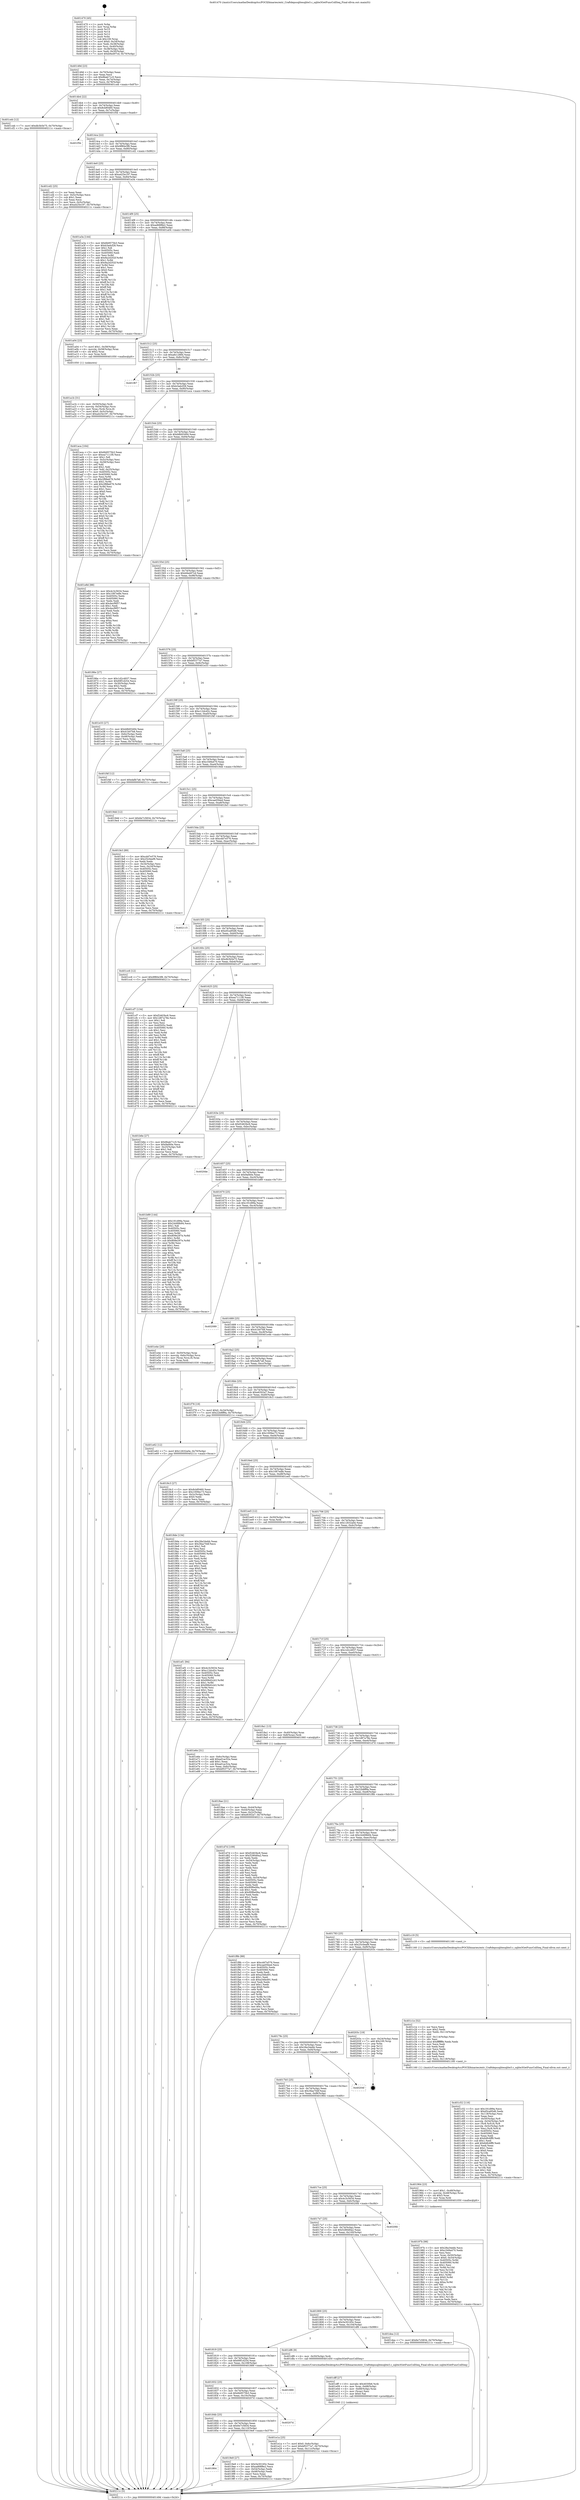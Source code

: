 digraph "0x401470" {
  label = "0x401470 (/mnt/c/Users/mathe/Desktop/tcc/POCII/binaries/extr_Craftdepssqlitesqlite3.c_sqlite3GetFuncCollSeq_Final-ollvm.out::main(0))"
  labelloc = "t"
  node[shape=record]

  Entry [label="",width=0.3,height=0.3,shape=circle,fillcolor=black,style=filled]
  "0x40149d" [label="{
     0x40149d [23]\l
     | [instrs]\l
     &nbsp;&nbsp;0x40149d \<+3\>: mov -0x70(%rbp),%eax\l
     &nbsp;&nbsp;0x4014a0 \<+2\>: mov %eax,%ecx\l
     &nbsp;&nbsp;0x4014a2 \<+6\>: sub $0x8bab71c5,%ecx\l
     &nbsp;&nbsp;0x4014a8 \<+3\>: mov %eax,-0x74(%rbp)\l
     &nbsp;&nbsp;0x4014ab \<+3\>: mov %ecx,-0x78(%rbp)\l
     &nbsp;&nbsp;0x4014ae \<+6\>: je 0000000000401ceb \<main+0x87b\>\l
  }"]
  "0x401ceb" [label="{
     0x401ceb [12]\l
     | [instrs]\l
     &nbsp;&nbsp;0x401ceb \<+7\>: movl $0xdb3b5e75,-0x70(%rbp)\l
     &nbsp;&nbsp;0x401cf2 \<+5\>: jmp 000000000040211c \<main+0xcac\>\l
  }"]
  "0x4014b4" [label="{
     0x4014b4 [22]\l
     | [instrs]\l
     &nbsp;&nbsp;0x4014b4 \<+5\>: jmp 00000000004014b9 \<main+0x49\>\l
     &nbsp;&nbsp;0x4014b9 \<+3\>: mov -0x74(%rbp),%eax\l
     &nbsp;&nbsp;0x4014bc \<+5\>: sub $0x8cbf0460,%eax\l
     &nbsp;&nbsp;0x4014c1 \<+3\>: mov %eax,-0x7c(%rbp)\l
     &nbsp;&nbsp;0x4014c4 \<+6\>: je 0000000000401f5b \<main+0xaeb\>\l
  }"]
  Exit [label="",width=0.3,height=0.3,shape=circle,fillcolor=black,style=filled,peripheries=2]
  "0x401f5b" [label="{
     0x401f5b\l
  }", style=dashed]
  "0x4014ca" [label="{
     0x4014ca [22]\l
     | [instrs]\l
     &nbsp;&nbsp;0x4014ca \<+5\>: jmp 00000000004014cf \<main+0x5f\>\l
     &nbsp;&nbsp;0x4014cf \<+3\>: mov -0x74(%rbp),%eax\l
     &nbsp;&nbsp;0x4014d2 \<+5\>: sub $0x9f80e3f8,%eax\l
     &nbsp;&nbsp;0x4014d7 \<+3\>: mov %eax,-0x80(%rbp)\l
     &nbsp;&nbsp;0x4014da \<+6\>: je 0000000000401cd2 \<main+0x862\>\l
  }"]
  "0x401ef1" [label="{
     0x401ef1 [94]\l
     | [instrs]\l
     &nbsp;&nbsp;0x401ef1 \<+5\>: mov $0x4c3c5634,%ecx\l
     &nbsp;&nbsp;0x401ef6 \<+5\>: mov $0xc12dcd2c,%edx\l
     &nbsp;&nbsp;0x401efb \<+7\>: mov 0x40505c,%esi\l
     &nbsp;&nbsp;0x401f02 \<+8\>: mov 0x405060,%r8d\l
     &nbsp;&nbsp;0x401f0a \<+3\>: mov %esi,%r9d\l
     &nbsp;&nbsp;0x401f0d \<+7\>: add $0x996d2cb3,%r9d\l
     &nbsp;&nbsp;0x401f14 \<+4\>: sub $0x1,%r9d\l
     &nbsp;&nbsp;0x401f18 \<+7\>: sub $0x996d2cb3,%r9d\l
     &nbsp;&nbsp;0x401f1f \<+4\>: imul %r9d,%esi\l
     &nbsp;&nbsp;0x401f23 \<+3\>: and $0x1,%esi\l
     &nbsp;&nbsp;0x401f26 \<+3\>: cmp $0x0,%esi\l
     &nbsp;&nbsp;0x401f29 \<+4\>: sete %r10b\l
     &nbsp;&nbsp;0x401f2d \<+4\>: cmp $0xa,%r8d\l
     &nbsp;&nbsp;0x401f31 \<+4\>: setl %r11b\l
     &nbsp;&nbsp;0x401f35 \<+3\>: mov %r10b,%bl\l
     &nbsp;&nbsp;0x401f38 \<+3\>: and %r11b,%bl\l
     &nbsp;&nbsp;0x401f3b \<+3\>: xor %r11b,%r10b\l
     &nbsp;&nbsp;0x401f3e \<+3\>: or %r10b,%bl\l
     &nbsp;&nbsp;0x401f41 \<+3\>: test $0x1,%bl\l
     &nbsp;&nbsp;0x401f44 \<+3\>: cmovne %edx,%ecx\l
     &nbsp;&nbsp;0x401f47 \<+3\>: mov %ecx,-0x70(%rbp)\l
     &nbsp;&nbsp;0x401f4a \<+5\>: jmp 000000000040211c \<main+0xcac\>\l
  }"]
  "0x401cd2" [label="{
     0x401cd2 [25]\l
     | [instrs]\l
     &nbsp;&nbsp;0x401cd2 \<+2\>: xor %eax,%eax\l
     &nbsp;&nbsp;0x401cd4 \<+3\>: mov -0x5c(%rbp),%ecx\l
     &nbsp;&nbsp;0x401cd7 \<+3\>: sub $0x1,%eax\l
     &nbsp;&nbsp;0x401cda \<+2\>: sub %eax,%ecx\l
     &nbsp;&nbsp;0x401cdc \<+3\>: mov %ecx,-0x5c(%rbp)\l
     &nbsp;&nbsp;0x401cdf \<+7\>: movl $0xa425e197,-0x70(%rbp)\l
     &nbsp;&nbsp;0x401ce6 \<+5\>: jmp 000000000040211c \<main+0xcac\>\l
  }"]
  "0x4014e0" [label="{
     0x4014e0 [25]\l
     | [instrs]\l
     &nbsp;&nbsp;0x4014e0 \<+5\>: jmp 00000000004014e5 \<main+0x75\>\l
     &nbsp;&nbsp;0x4014e5 \<+3\>: mov -0x74(%rbp),%eax\l
     &nbsp;&nbsp;0x4014e8 \<+5\>: sub $0xa425e197,%eax\l
     &nbsp;&nbsp;0x4014ed \<+6\>: mov %eax,-0x84(%rbp)\l
     &nbsp;&nbsp;0x4014f3 \<+6\>: je 0000000000401a3a \<main+0x5ca\>\l
  }"]
  "0x401e62" [label="{
     0x401e62 [12]\l
     | [instrs]\l
     &nbsp;&nbsp;0x401e62 \<+7\>: movl $0x12632a0e,-0x70(%rbp)\l
     &nbsp;&nbsp;0x401e69 \<+5\>: jmp 000000000040211c \<main+0xcac\>\l
  }"]
  "0x401a3a" [label="{
     0x401a3a [144]\l
     | [instrs]\l
     &nbsp;&nbsp;0x401a3a \<+5\>: mov $0x6b9575b3,%eax\l
     &nbsp;&nbsp;0x401a3f \<+5\>: mov $0xb3adcf28,%ecx\l
     &nbsp;&nbsp;0x401a44 \<+2\>: mov $0x1,%dl\l
     &nbsp;&nbsp;0x401a46 \<+7\>: mov 0x40505c,%esi\l
     &nbsp;&nbsp;0x401a4d \<+7\>: mov 0x405060,%edi\l
     &nbsp;&nbsp;0x401a54 \<+3\>: mov %esi,%r8d\l
     &nbsp;&nbsp;0x401a57 \<+7\>: add $0x9a2d202f,%r8d\l
     &nbsp;&nbsp;0x401a5e \<+4\>: sub $0x1,%r8d\l
     &nbsp;&nbsp;0x401a62 \<+7\>: sub $0x9a2d202f,%r8d\l
     &nbsp;&nbsp;0x401a69 \<+4\>: imul %r8d,%esi\l
     &nbsp;&nbsp;0x401a6d \<+3\>: and $0x1,%esi\l
     &nbsp;&nbsp;0x401a70 \<+3\>: cmp $0x0,%esi\l
     &nbsp;&nbsp;0x401a73 \<+4\>: sete %r9b\l
     &nbsp;&nbsp;0x401a77 \<+3\>: cmp $0xa,%edi\l
     &nbsp;&nbsp;0x401a7a \<+4\>: setl %r10b\l
     &nbsp;&nbsp;0x401a7e \<+3\>: mov %r9b,%r11b\l
     &nbsp;&nbsp;0x401a81 \<+4\>: xor $0xff,%r11b\l
     &nbsp;&nbsp;0x401a85 \<+3\>: mov %r10b,%bl\l
     &nbsp;&nbsp;0x401a88 \<+3\>: xor $0xff,%bl\l
     &nbsp;&nbsp;0x401a8b \<+3\>: xor $0x1,%dl\l
     &nbsp;&nbsp;0x401a8e \<+3\>: mov %r11b,%r14b\l
     &nbsp;&nbsp;0x401a91 \<+4\>: and $0xff,%r14b\l
     &nbsp;&nbsp;0x401a95 \<+3\>: and %dl,%r9b\l
     &nbsp;&nbsp;0x401a98 \<+3\>: mov %bl,%r15b\l
     &nbsp;&nbsp;0x401a9b \<+4\>: and $0xff,%r15b\l
     &nbsp;&nbsp;0x401a9f \<+3\>: and %dl,%r10b\l
     &nbsp;&nbsp;0x401aa2 \<+3\>: or %r9b,%r14b\l
     &nbsp;&nbsp;0x401aa5 \<+3\>: or %r10b,%r15b\l
     &nbsp;&nbsp;0x401aa8 \<+3\>: xor %r15b,%r14b\l
     &nbsp;&nbsp;0x401aab \<+3\>: or %bl,%r11b\l
     &nbsp;&nbsp;0x401aae \<+4\>: xor $0xff,%r11b\l
     &nbsp;&nbsp;0x401ab2 \<+3\>: or $0x1,%dl\l
     &nbsp;&nbsp;0x401ab5 \<+3\>: and %dl,%r11b\l
     &nbsp;&nbsp;0x401ab8 \<+3\>: or %r11b,%r14b\l
     &nbsp;&nbsp;0x401abb \<+4\>: test $0x1,%r14b\l
     &nbsp;&nbsp;0x401abf \<+3\>: cmovne %ecx,%eax\l
     &nbsp;&nbsp;0x401ac2 \<+3\>: mov %eax,-0x70(%rbp)\l
     &nbsp;&nbsp;0x401ac5 \<+5\>: jmp 000000000040211c \<main+0xcac\>\l
  }"]
  "0x4014f9" [label="{
     0x4014f9 [25]\l
     | [instrs]\l
     &nbsp;&nbsp;0x4014f9 \<+5\>: jmp 00000000004014fe \<main+0x8e\>\l
     &nbsp;&nbsp;0x4014fe \<+3\>: mov -0x74(%rbp),%eax\l
     &nbsp;&nbsp;0x401501 \<+5\>: sub $0xad68f8e2,%eax\l
     &nbsp;&nbsp;0x401506 \<+6\>: mov %eax,-0x88(%rbp)\l
     &nbsp;&nbsp;0x40150c \<+6\>: je 0000000000401a04 \<main+0x594\>\l
  }"]
  "0x401e1a" [label="{
     0x401e1a [25]\l
     | [instrs]\l
     &nbsp;&nbsp;0x401e1a \<+7\>: movl $0x0,-0x6c(%rbp)\l
     &nbsp;&nbsp;0x401e21 \<+7\>: movl $0xbf5377a7,-0x70(%rbp)\l
     &nbsp;&nbsp;0x401e28 \<+6\>: mov %eax,-0x11c(%rbp)\l
     &nbsp;&nbsp;0x401e2e \<+5\>: jmp 000000000040211c \<main+0xcac\>\l
  }"]
  "0x401a04" [label="{
     0x401a04 [23]\l
     | [instrs]\l
     &nbsp;&nbsp;0x401a04 \<+7\>: movl $0x1,-0x58(%rbp)\l
     &nbsp;&nbsp;0x401a0b \<+4\>: movslq -0x58(%rbp),%rax\l
     &nbsp;&nbsp;0x401a0f \<+4\>: shl $0x2,%rax\l
     &nbsp;&nbsp;0x401a13 \<+3\>: mov %rax,%rdi\l
     &nbsp;&nbsp;0x401a16 \<+5\>: call 0000000000401050 \<malloc@plt\>\l
     | [calls]\l
     &nbsp;&nbsp;0x401050 \{1\} (unknown)\l
  }"]
  "0x401512" [label="{
     0x401512 [25]\l
     | [instrs]\l
     &nbsp;&nbsp;0x401512 \<+5\>: jmp 0000000000401517 \<main+0xa7\>\l
     &nbsp;&nbsp;0x401517 \<+3\>: mov -0x74(%rbp),%eax\l
     &nbsp;&nbsp;0x40151a \<+5\>: sub $0xafe12884,%eax\l
     &nbsp;&nbsp;0x40151f \<+6\>: mov %eax,-0x8c(%rbp)\l
     &nbsp;&nbsp;0x401525 \<+6\>: je 0000000000401f67 \<main+0xaf7\>\l
  }"]
  "0x401dff" [label="{
     0x401dff [27]\l
     | [instrs]\l
     &nbsp;&nbsp;0x401dff \<+10\>: movabs $0x4030b6,%rdi\l
     &nbsp;&nbsp;0x401e09 \<+4\>: mov %rax,-0x68(%rbp)\l
     &nbsp;&nbsp;0x401e0d \<+4\>: mov -0x68(%rbp),%rax\l
     &nbsp;&nbsp;0x401e11 \<+2\>: mov (%rax),%esi\l
     &nbsp;&nbsp;0x401e13 \<+2\>: mov $0x0,%al\l
     &nbsp;&nbsp;0x401e15 \<+5\>: call 0000000000401040 \<printf@plt\>\l
     | [calls]\l
     &nbsp;&nbsp;0x401040 \{1\} (unknown)\l
  }"]
  "0x401f67" [label="{
     0x401f67\l
  }", style=dashed]
  "0x40152b" [label="{
     0x40152b [25]\l
     | [instrs]\l
     &nbsp;&nbsp;0x40152b \<+5\>: jmp 0000000000401530 \<main+0xc0\>\l
     &nbsp;&nbsp;0x401530 \<+3\>: mov -0x74(%rbp),%eax\l
     &nbsp;&nbsp;0x401533 \<+5\>: sub $0xb3adcf28,%eax\l
     &nbsp;&nbsp;0x401538 \<+6\>: mov %eax,-0x90(%rbp)\l
     &nbsp;&nbsp;0x40153e \<+6\>: je 0000000000401aca \<main+0x65a\>\l
  }"]
  "0x401c52" [label="{
     0x401c52 [116]\l
     | [instrs]\l
     &nbsp;&nbsp;0x401c52 \<+5\>: mov $0x191d99a,%ecx\l
     &nbsp;&nbsp;0x401c57 \<+5\>: mov $0xd5ca95d6,%edx\l
     &nbsp;&nbsp;0x401c5c \<+6\>: mov -0x118(%rbp),%esi\l
     &nbsp;&nbsp;0x401c62 \<+3\>: imul %eax,%esi\l
     &nbsp;&nbsp;0x401c65 \<+4\>: mov -0x50(%rbp),%r8\l
     &nbsp;&nbsp;0x401c69 \<+4\>: movslq -0x54(%rbp),%r9\l
     &nbsp;&nbsp;0x401c6d \<+4\>: mov (%r8,%r9,8),%r8\l
     &nbsp;&nbsp;0x401c71 \<+4\>: movslq -0x5c(%rbp),%r9\l
     &nbsp;&nbsp;0x401c75 \<+4\>: mov %esi,(%r8,%r9,4)\l
     &nbsp;&nbsp;0x401c79 \<+7\>: mov 0x40505c,%eax\l
     &nbsp;&nbsp;0x401c80 \<+7\>: mov 0x405060,%esi\l
     &nbsp;&nbsp;0x401c87 \<+2\>: mov %eax,%edi\l
     &nbsp;&nbsp;0x401c89 \<+6\>: sub $0x6dfc6ff9,%edi\l
     &nbsp;&nbsp;0x401c8f \<+3\>: sub $0x1,%edi\l
     &nbsp;&nbsp;0x401c92 \<+6\>: add $0x6dfc6ff9,%edi\l
     &nbsp;&nbsp;0x401c98 \<+3\>: imul %edi,%eax\l
     &nbsp;&nbsp;0x401c9b \<+3\>: and $0x1,%eax\l
     &nbsp;&nbsp;0x401c9e \<+3\>: cmp $0x0,%eax\l
     &nbsp;&nbsp;0x401ca1 \<+4\>: sete %r10b\l
     &nbsp;&nbsp;0x401ca5 \<+3\>: cmp $0xa,%esi\l
     &nbsp;&nbsp;0x401ca8 \<+4\>: setl %r11b\l
     &nbsp;&nbsp;0x401cac \<+3\>: mov %r10b,%bl\l
     &nbsp;&nbsp;0x401caf \<+3\>: and %r11b,%bl\l
     &nbsp;&nbsp;0x401cb2 \<+3\>: xor %r11b,%r10b\l
     &nbsp;&nbsp;0x401cb5 \<+3\>: or %r10b,%bl\l
     &nbsp;&nbsp;0x401cb8 \<+3\>: test $0x1,%bl\l
     &nbsp;&nbsp;0x401cbb \<+3\>: cmovne %edx,%ecx\l
     &nbsp;&nbsp;0x401cbe \<+3\>: mov %ecx,-0x70(%rbp)\l
     &nbsp;&nbsp;0x401cc1 \<+5\>: jmp 000000000040211c \<main+0xcac\>\l
  }"]
  "0x401aca" [label="{
     0x401aca [164]\l
     | [instrs]\l
     &nbsp;&nbsp;0x401aca \<+5\>: mov $0x6b9575b3,%eax\l
     &nbsp;&nbsp;0x401acf \<+5\>: mov $0xea7111f0,%ecx\l
     &nbsp;&nbsp;0x401ad4 \<+2\>: mov $0x1,%dl\l
     &nbsp;&nbsp;0x401ad6 \<+3\>: mov -0x5c(%rbp),%esi\l
     &nbsp;&nbsp;0x401ad9 \<+3\>: cmp -0x58(%rbp),%esi\l
     &nbsp;&nbsp;0x401adc \<+4\>: setl %dil\l
     &nbsp;&nbsp;0x401ae0 \<+4\>: and $0x1,%dil\l
     &nbsp;&nbsp;0x401ae4 \<+4\>: mov %dil,-0x25(%rbp)\l
     &nbsp;&nbsp;0x401ae8 \<+7\>: mov 0x40505c,%esi\l
     &nbsp;&nbsp;0x401aef \<+8\>: mov 0x405060,%r8d\l
     &nbsp;&nbsp;0x401af7 \<+3\>: mov %esi,%r9d\l
     &nbsp;&nbsp;0x401afa \<+7\>: sub $0x2f88e676,%r9d\l
     &nbsp;&nbsp;0x401b01 \<+4\>: sub $0x1,%r9d\l
     &nbsp;&nbsp;0x401b05 \<+7\>: add $0x2f88e676,%r9d\l
     &nbsp;&nbsp;0x401b0c \<+4\>: imul %r9d,%esi\l
     &nbsp;&nbsp;0x401b10 \<+3\>: and $0x1,%esi\l
     &nbsp;&nbsp;0x401b13 \<+3\>: cmp $0x0,%esi\l
     &nbsp;&nbsp;0x401b16 \<+4\>: sete %dil\l
     &nbsp;&nbsp;0x401b1a \<+4\>: cmp $0xa,%r8d\l
     &nbsp;&nbsp;0x401b1e \<+4\>: setl %r10b\l
     &nbsp;&nbsp;0x401b22 \<+3\>: mov %dil,%r11b\l
     &nbsp;&nbsp;0x401b25 \<+4\>: xor $0xff,%r11b\l
     &nbsp;&nbsp;0x401b29 \<+3\>: mov %r10b,%bl\l
     &nbsp;&nbsp;0x401b2c \<+3\>: xor $0xff,%bl\l
     &nbsp;&nbsp;0x401b2f \<+3\>: xor $0x0,%dl\l
     &nbsp;&nbsp;0x401b32 \<+3\>: mov %r11b,%r14b\l
     &nbsp;&nbsp;0x401b35 \<+4\>: and $0x0,%r14b\l
     &nbsp;&nbsp;0x401b39 \<+3\>: and %dl,%dil\l
     &nbsp;&nbsp;0x401b3c \<+3\>: mov %bl,%r15b\l
     &nbsp;&nbsp;0x401b3f \<+4\>: and $0x0,%r15b\l
     &nbsp;&nbsp;0x401b43 \<+3\>: and %dl,%r10b\l
     &nbsp;&nbsp;0x401b46 \<+3\>: or %dil,%r14b\l
     &nbsp;&nbsp;0x401b49 \<+3\>: or %r10b,%r15b\l
     &nbsp;&nbsp;0x401b4c \<+3\>: xor %r15b,%r14b\l
     &nbsp;&nbsp;0x401b4f \<+3\>: or %bl,%r11b\l
     &nbsp;&nbsp;0x401b52 \<+4\>: xor $0xff,%r11b\l
     &nbsp;&nbsp;0x401b56 \<+3\>: or $0x0,%dl\l
     &nbsp;&nbsp;0x401b59 \<+3\>: and %dl,%r11b\l
     &nbsp;&nbsp;0x401b5c \<+3\>: or %r11b,%r14b\l
     &nbsp;&nbsp;0x401b5f \<+4\>: test $0x1,%r14b\l
     &nbsp;&nbsp;0x401b63 \<+3\>: cmovne %ecx,%eax\l
     &nbsp;&nbsp;0x401b66 \<+3\>: mov %eax,-0x70(%rbp)\l
     &nbsp;&nbsp;0x401b69 \<+5\>: jmp 000000000040211c \<main+0xcac\>\l
  }"]
  "0x401544" [label="{
     0x401544 [25]\l
     | [instrs]\l
     &nbsp;&nbsp;0x401544 \<+5\>: jmp 0000000000401549 \<main+0xd9\>\l
     &nbsp;&nbsp;0x401549 \<+3\>: mov -0x74(%rbp),%eax\l
     &nbsp;&nbsp;0x40154c \<+5\>: sub $0xb8b93494,%eax\l
     &nbsp;&nbsp;0x401551 \<+6\>: mov %eax,-0x94(%rbp)\l
     &nbsp;&nbsp;0x401557 \<+6\>: je 0000000000401e8d \<main+0xa1d\>\l
  }"]
  "0x401c1e" [label="{
     0x401c1e [52]\l
     | [instrs]\l
     &nbsp;&nbsp;0x401c1e \<+2\>: xor %ecx,%ecx\l
     &nbsp;&nbsp;0x401c20 \<+5\>: mov $0x2,%edx\l
     &nbsp;&nbsp;0x401c25 \<+6\>: mov %edx,-0x114(%rbp)\l
     &nbsp;&nbsp;0x401c2b \<+1\>: cltd\l
     &nbsp;&nbsp;0x401c2c \<+6\>: mov -0x114(%rbp),%esi\l
     &nbsp;&nbsp;0x401c32 \<+2\>: idiv %esi\l
     &nbsp;&nbsp;0x401c34 \<+6\>: imul $0xfffffffe,%edx,%edx\l
     &nbsp;&nbsp;0x401c3a \<+2\>: mov %ecx,%edi\l
     &nbsp;&nbsp;0x401c3c \<+2\>: sub %edx,%edi\l
     &nbsp;&nbsp;0x401c3e \<+2\>: mov %ecx,%edx\l
     &nbsp;&nbsp;0x401c40 \<+3\>: sub $0x1,%edx\l
     &nbsp;&nbsp;0x401c43 \<+2\>: add %edx,%edi\l
     &nbsp;&nbsp;0x401c45 \<+2\>: sub %edi,%ecx\l
     &nbsp;&nbsp;0x401c47 \<+6\>: mov %ecx,-0x118(%rbp)\l
     &nbsp;&nbsp;0x401c4d \<+5\>: call 0000000000401160 \<next_i\>\l
     | [calls]\l
     &nbsp;&nbsp;0x401160 \{1\} (/mnt/c/Users/mathe/Desktop/tcc/POCII/binaries/extr_Craftdepssqlitesqlite3.c_sqlite3GetFuncCollSeq_Final-ollvm.out::next_i)\l
  }"]
  "0x401e8d" [label="{
     0x401e8d [88]\l
     | [instrs]\l
     &nbsp;&nbsp;0x401e8d \<+5\>: mov $0x4c3c5634,%eax\l
     &nbsp;&nbsp;0x401e92 \<+5\>: mov $0x1087edfe,%ecx\l
     &nbsp;&nbsp;0x401e97 \<+7\>: mov 0x40505c,%edx\l
     &nbsp;&nbsp;0x401e9e \<+7\>: mov 0x405060,%esi\l
     &nbsp;&nbsp;0x401ea5 \<+2\>: mov %edx,%edi\l
     &nbsp;&nbsp;0x401ea7 \<+6\>: add $0x4ecf9f57,%edi\l
     &nbsp;&nbsp;0x401ead \<+3\>: sub $0x1,%edi\l
     &nbsp;&nbsp;0x401eb0 \<+6\>: sub $0x4ecf9f57,%edi\l
     &nbsp;&nbsp;0x401eb6 \<+3\>: imul %edi,%edx\l
     &nbsp;&nbsp;0x401eb9 \<+3\>: and $0x1,%edx\l
     &nbsp;&nbsp;0x401ebc \<+3\>: cmp $0x0,%edx\l
     &nbsp;&nbsp;0x401ebf \<+4\>: sete %r8b\l
     &nbsp;&nbsp;0x401ec3 \<+3\>: cmp $0xa,%esi\l
     &nbsp;&nbsp;0x401ec6 \<+4\>: setl %r9b\l
     &nbsp;&nbsp;0x401eca \<+3\>: mov %r8b,%r10b\l
     &nbsp;&nbsp;0x401ecd \<+3\>: and %r9b,%r10b\l
     &nbsp;&nbsp;0x401ed0 \<+3\>: xor %r9b,%r8b\l
     &nbsp;&nbsp;0x401ed3 \<+3\>: or %r8b,%r10b\l
     &nbsp;&nbsp;0x401ed6 \<+4\>: test $0x1,%r10b\l
     &nbsp;&nbsp;0x401eda \<+3\>: cmovne %ecx,%eax\l
     &nbsp;&nbsp;0x401edd \<+3\>: mov %eax,-0x70(%rbp)\l
     &nbsp;&nbsp;0x401ee0 \<+5\>: jmp 000000000040211c \<main+0xcac\>\l
  }"]
  "0x40155d" [label="{
     0x40155d [25]\l
     | [instrs]\l
     &nbsp;&nbsp;0x40155d \<+5\>: jmp 0000000000401562 \<main+0xf2\>\l
     &nbsp;&nbsp;0x401562 \<+3\>: mov -0x74(%rbp),%eax\l
     &nbsp;&nbsp;0x401565 \<+5\>: sub $0xb9a497cd,%eax\l
     &nbsp;&nbsp;0x40156a \<+6\>: mov %eax,-0x98(%rbp)\l
     &nbsp;&nbsp;0x401570 \<+6\>: je 000000000040186e \<main+0x3fe\>\l
  }"]
  "0x401a1b" [label="{
     0x401a1b [31]\l
     | [instrs]\l
     &nbsp;&nbsp;0x401a1b \<+4\>: mov -0x50(%rbp),%rdi\l
     &nbsp;&nbsp;0x401a1f \<+4\>: movslq -0x54(%rbp),%rcx\l
     &nbsp;&nbsp;0x401a23 \<+4\>: mov %rax,(%rdi,%rcx,8)\l
     &nbsp;&nbsp;0x401a27 \<+7\>: movl $0x0,-0x5c(%rbp)\l
     &nbsp;&nbsp;0x401a2e \<+7\>: movl $0xa425e197,-0x70(%rbp)\l
     &nbsp;&nbsp;0x401a35 \<+5\>: jmp 000000000040211c \<main+0xcac\>\l
  }"]
  "0x40186e" [label="{
     0x40186e [27]\l
     | [instrs]\l
     &nbsp;&nbsp;0x40186e \<+5\>: mov $0x1d2c4937,%eax\l
     &nbsp;&nbsp;0x401873 \<+5\>: mov $0x69f1d254,%ecx\l
     &nbsp;&nbsp;0x401878 \<+3\>: mov -0x30(%rbp),%edx\l
     &nbsp;&nbsp;0x40187b \<+3\>: cmp $0x2,%edx\l
     &nbsp;&nbsp;0x40187e \<+3\>: cmovne %ecx,%eax\l
     &nbsp;&nbsp;0x401881 \<+3\>: mov %eax,-0x70(%rbp)\l
     &nbsp;&nbsp;0x401884 \<+5\>: jmp 000000000040211c \<main+0xcac\>\l
  }"]
  "0x401576" [label="{
     0x401576 [25]\l
     | [instrs]\l
     &nbsp;&nbsp;0x401576 \<+5\>: jmp 000000000040157b \<main+0x10b\>\l
     &nbsp;&nbsp;0x40157b \<+3\>: mov -0x74(%rbp),%eax\l
     &nbsp;&nbsp;0x40157e \<+5\>: sub $0xbf5377a7,%eax\l
     &nbsp;&nbsp;0x401583 \<+6\>: mov %eax,-0x9c(%rbp)\l
     &nbsp;&nbsp;0x401589 \<+6\>: je 0000000000401e33 \<main+0x9c3\>\l
  }"]
  "0x40211c" [label="{
     0x40211c [5]\l
     | [instrs]\l
     &nbsp;&nbsp;0x40211c \<+5\>: jmp 000000000040149d \<main+0x2d\>\l
  }"]
  "0x401470" [label="{
     0x401470 [45]\l
     | [instrs]\l
     &nbsp;&nbsp;0x401470 \<+1\>: push %rbp\l
     &nbsp;&nbsp;0x401471 \<+3\>: mov %rsp,%rbp\l
     &nbsp;&nbsp;0x401474 \<+2\>: push %r15\l
     &nbsp;&nbsp;0x401476 \<+2\>: push %r14\l
     &nbsp;&nbsp;0x401478 \<+2\>: push %r12\l
     &nbsp;&nbsp;0x40147a \<+1\>: push %rbx\l
     &nbsp;&nbsp;0x40147b \<+7\>: sub $0x100,%rsp\l
     &nbsp;&nbsp;0x401482 \<+7\>: movl $0x0,-0x34(%rbp)\l
     &nbsp;&nbsp;0x401489 \<+3\>: mov %edi,-0x38(%rbp)\l
     &nbsp;&nbsp;0x40148c \<+4\>: mov %rsi,-0x40(%rbp)\l
     &nbsp;&nbsp;0x401490 \<+3\>: mov -0x38(%rbp),%edi\l
     &nbsp;&nbsp;0x401493 \<+3\>: mov %edi,-0x30(%rbp)\l
     &nbsp;&nbsp;0x401496 \<+7\>: movl $0xb9a497cd,-0x70(%rbp)\l
  }"]
  "0x401864" [label="{
     0x401864\l
  }", style=dashed]
  "0x401e33" [label="{
     0x401e33 [27]\l
     | [instrs]\l
     &nbsp;&nbsp;0x401e33 \<+5\>: mov $0xb8b93494,%eax\l
     &nbsp;&nbsp;0x401e38 \<+5\>: mov $0x41b07b8,%ecx\l
     &nbsp;&nbsp;0x401e3d \<+3\>: mov -0x6c(%rbp),%edx\l
     &nbsp;&nbsp;0x401e40 \<+3\>: cmp -0x48(%rbp),%edx\l
     &nbsp;&nbsp;0x401e43 \<+3\>: cmovl %ecx,%eax\l
     &nbsp;&nbsp;0x401e46 \<+3\>: mov %eax,-0x70(%rbp)\l
     &nbsp;&nbsp;0x401e49 \<+5\>: jmp 000000000040211c \<main+0xcac\>\l
  }"]
  "0x40158f" [label="{
     0x40158f [25]\l
     | [instrs]\l
     &nbsp;&nbsp;0x40158f \<+5\>: jmp 0000000000401594 \<main+0x124\>\l
     &nbsp;&nbsp;0x401594 \<+3\>: mov -0x74(%rbp),%eax\l
     &nbsp;&nbsp;0x401597 \<+5\>: sub $0xc12dcd2c,%eax\l
     &nbsp;&nbsp;0x40159c \<+6\>: mov %eax,-0xa0(%rbp)\l
     &nbsp;&nbsp;0x4015a2 \<+6\>: je 0000000000401f4f \<main+0xadf\>\l
  }"]
  "0x4019e9" [label="{
     0x4019e9 [27]\l
     | [instrs]\l
     &nbsp;&nbsp;0x4019e9 \<+5\>: mov $0x5e30165c,%eax\l
     &nbsp;&nbsp;0x4019ee \<+5\>: mov $0xad68f8e2,%ecx\l
     &nbsp;&nbsp;0x4019f3 \<+3\>: mov -0x54(%rbp),%edx\l
     &nbsp;&nbsp;0x4019f6 \<+3\>: cmp -0x48(%rbp),%edx\l
     &nbsp;&nbsp;0x4019f9 \<+3\>: cmovl %ecx,%eax\l
     &nbsp;&nbsp;0x4019fc \<+3\>: mov %eax,-0x70(%rbp)\l
     &nbsp;&nbsp;0x4019ff \<+5\>: jmp 000000000040211c \<main+0xcac\>\l
  }"]
  "0x401f4f" [label="{
     0x401f4f [12]\l
     | [instrs]\l
     &nbsp;&nbsp;0x401f4f \<+7\>: movl $0xdafb7a6,-0x70(%rbp)\l
     &nbsp;&nbsp;0x401f56 \<+5\>: jmp 000000000040211c \<main+0xcac\>\l
  }"]
  "0x4015a8" [label="{
     0x4015a8 [25]\l
     | [instrs]\l
     &nbsp;&nbsp;0x4015a8 \<+5\>: jmp 00000000004015ad \<main+0x13d\>\l
     &nbsp;&nbsp;0x4015ad \<+3\>: mov -0x74(%rbp),%eax\l
     &nbsp;&nbsp;0x4015b0 \<+5\>: sub $0xc349a470,%eax\l
     &nbsp;&nbsp;0x4015b5 \<+6\>: mov %eax,-0xa4(%rbp)\l
     &nbsp;&nbsp;0x4015bb \<+6\>: je 00000000004019dd \<main+0x56d\>\l
  }"]
  "0x40184b" [label="{
     0x40184b [25]\l
     | [instrs]\l
     &nbsp;&nbsp;0x40184b \<+5\>: jmp 0000000000401850 \<main+0x3e0\>\l
     &nbsp;&nbsp;0x401850 \<+3\>: mov -0x74(%rbp),%eax\l
     &nbsp;&nbsp;0x401853 \<+5\>: sub $0x6e7c5834,%eax\l
     &nbsp;&nbsp;0x401858 \<+6\>: mov %eax,-0x110(%rbp)\l
     &nbsp;&nbsp;0x40185e \<+6\>: je 00000000004019e9 \<main+0x579\>\l
  }"]
  "0x4019dd" [label="{
     0x4019dd [12]\l
     | [instrs]\l
     &nbsp;&nbsp;0x4019dd \<+7\>: movl $0x6e7c5834,-0x70(%rbp)\l
     &nbsp;&nbsp;0x4019e4 \<+5\>: jmp 000000000040211c \<main+0xcac\>\l
  }"]
  "0x4015c1" [label="{
     0x4015c1 [25]\l
     | [instrs]\l
     &nbsp;&nbsp;0x4015c1 \<+5\>: jmp 00000000004015c6 \<main+0x156\>\l
     &nbsp;&nbsp;0x4015c6 \<+3\>: mov -0x74(%rbp),%eax\l
     &nbsp;&nbsp;0x4015c9 \<+5\>: sub $0xcae05bed,%eax\l
     &nbsp;&nbsp;0x4015ce \<+6\>: mov %eax,-0xa8(%rbp)\l
     &nbsp;&nbsp;0x4015d4 \<+6\>: je 0000000000401fe3 \<main+0xb73\>\l
  }"]
  "0x40207d" [label="{
     0x40207d\l
  }", style=dashed]
  "0x401fe3" [label="{
     0x401fe3 [89]\l
     | [instrs]\l
     &nbsp;&nbsp;0x401fe3 \<+5\>: mov $0xcdd7e576,%eax\l
     &nbsp;&nbsp;0x401fe8 \<+5\>: mov $0x25c0eef9,%ecx\l
     &nbsp;&nbsp;0x401fed \<+2\>: xor %edx,%edx\l
     &nbsp;&nbsp;0x401fef \<+3\>: mov -0x34(%rbp),%esi\l
     &nbsp;&nbsp;0x401ff2 \<+3\>: mov %esi,-0x24(%rbp)\l
     &nbsp;&nbsp;0x401ff5 \<+7\>: mov 0x40505c,%esi\l
     &nbsp;&nbsp;0x401ffc \<+7\>: mov 0x405060,%edi\l
     &nbsp;&nbsp;0x402003 \<+3\>: sub $0x1,%edx\l
     &nbsp;&nbsp;0x402006 \<+3\>: mov %esi,%r8d\l
     &nbsp;&nbsp;0x402009 \<+3\>: add %edx,%r8d\l
     &nbsp;&nbsp;0x40200c \<+4\>: imul %r8d,%esi\l
     &nbsp;&nbsp;0x402010 \<+3\>: and $0x1,%esi\l
     &nbsp;&nbsp;0x402013 \<+3\>: cmp $0x0,%esi\l
     &nbsp;&nbsp;0x402016 \<+4\>: sete %r9b\l
     &nbsp;&nbsp;0x40201a \<+3\>: cmp $0xa,%edi\l
     &nbsp;&nbsp;0x40201d \<+4\>: setl %r10b\l
     &nbsp;&nbsp;0x402021 \<+3\>: mov %r9b,%r11b\l
     &nbsp;&nbsp;0x402024 \<+3\>: and %r10b,%r11b\l
     &nbsp;&nbsp;0x402027 \<+3\>: xor %r10b,%r9b\l
     &nbsp;&nbsp;0x40202a \<+3\>: or %r9b,%r11b\l
     &nbsp;&nbsp;0x40202d \<+4\>: test $0x1,%r11b\l
     &nbsp;&nbsp;0x402031 \<+3\>: cmovne %ecx,%eax\l
     &nbsp;&nbsp;0x402034 \<+3\>: mov %eax,-0x70(%rbp)\l
     &nbsp;&nbsp;0x402037 \<+5\>: jmp 000000000040211c \<main+0xcac\>\l
  }"]
  "0x4015da" [label="{
     0x4015da [25]\l
     | [instrs]\l
     &nbsp;&nbsp;0x4015da \<+5\>: jmp 00000000004015df \<main+0x16f\>\l
     &nbsp;&nbsp;0x4015df \<+3\>: mov -0x74(%rbp),%eax\l
     &nbsp;&nbsp;0x4015e2 \<+5\>: sub $0xcdd7e576,%eax\l
     &nbsp;&nbsp;0x4015e7 \<+6\>: mov %eax,-0xac(%rbp)\l
     &nbsp;&nbsp;0x4015ed \<+6\>: je 0000000000402115 \<main+0xca5\>\l
  }"]
  "0x401832" [label="{
     0x401832 [25]\l
     | [instrs]\l
     &nbsp;&nbsp;0x401832 \<+5\>: jmp 0000000000401837 \<main+0x3c7\>\l
     &nbsp;&nbsp;0x401837 \<+3\>: mov -0x74(%rbp),%eax\l
     &nbsp;&nbsp;0x40183a \<+5\>: sub $0x6b9575b3,%eax\l
     &nbsp;&nbsp;0x40183f \<+6\>: mov %eax,-0x10c(%rbp)\l
     &nbsp;&nbsp;0x401845 \<+6\>: je 000000000040207d \<main+0xc0d\>\l
  }"]
  "0x402115" [label="{
     0x402115\l
  }", style=dashed]
  "0x4015f3" [label="{
     0x4015f3 [25]\l
     | [instrs]\l
     &nbsp;&nbsp;0x4015f3 \<+5\>: jmp 00000000004015f8 \<main+0x188\>\l
     &nbsp;&nbsp;0x4015f8 \<+3\>: mov -0x74(%rbp),%eax\l
     &nbsp;&nbsp;0x4015fb \<+5\>: sub $0xd5ca95d6,%eax\l
     &nbsp;&nbsp;0x401600 \<+6\>: mov %eax,-0xb0(%rbp)\l
     &nbsp;&nbsp;0x401606 \<+6\>: je 0000000000401cc6 \<main+0x856\>\l
  }"]
  "0x401889" [label="{
     0x401889\l
  }", style=dashed]
  "0x401cc6" [label="{
     0x401cc6 [12]\l
     | [instrs]\l
     &nbsp;&nbsp;0x401cc6 \<+7\>: movl $0x9f80e3f8,-0x70(%rbp)\l
     &nbsp;&nbsp;0x401ccd \<+5\>: jmp 000000000040211c \<main+0xcac\>\l
  }"]
  "0x40160c" [label="{
     0x40160c [25]\l
     | [instrs]\l
     &nbsp;&nbsp;0x40160c \<+5\>: jmp 0000000000401611 \<main+0x1a1\>\l
     &nbsp;&nbsp;0x401611 \<+3\>: mov -0x74(%rbp),%eax\l
     &nbsp;&nbsp;0x401614 \<+5\>: sub $0xdb3b5e75,%eax\l
     &nbsp;&nbsp;0x401619 \<+6\>: mov %eax,-0xb4(%rbp)\l
     &nbsp;&nbsp;0x40161f \<+6\>: je 0000000000401cf7 \<main+0x887\>\l
  }"]
  "0x401819" [label="{
     0x401819 [25]\l
     | [instrs]\l
     &nbsp;&nbsp;0x401819 \<+5\>: jmp 000000000040181e \<main+0x3ae\>\l
     &nbsp;&nbsp;0x40181e \<+3\>: mov -0x74(%rbp),%eax\l
     &nbsp;&nbsp;0x401821 \<+5\>: sub $0x69f1d254,%eax\l
     &nbsp;&nbsp;0x401826 \<+6\>: mov %eax,-0x108(%rbp)\l
     &nbsp;&nbsp;0x40182c \<+6\>: je 0000000000401889 \<main+0x419\>\l
  }"]
  "0x401cf7" [label="{
     0x401cf7 [134]\l
     | [instrs]\l
     &nbsp;&nbsp;0x401cf7 \<+5\>: mov $0xf2463bc6,%eax\l
     &nbsp;&nbsp;0x401cfc \<+5\>: mov $0x1d87a78e,%ecx\l
     &nbsp;&nbsp;0x401d01 \<+2\>: mov $0x1,%dl\l
     &nbsp;&nbsp;0x401d03 \<+2\>: xor %esi,%esi\l
     &nbsp;&nbsp;0x401d05 \<+7\>: mov 0x40505c,%edi\l
     &nbsp;&nbsp;0x401d0c \<+8\>: mov 0x405060,%r8d\l
     &nbsp;&nbsp;0x401d14 \<+3\>: sub $0x1,%esi\l
     &nbsp;&nbsp;0x401d17 \<+3\>: mov %edi,%r9d\l
     &nbsp;&nbsp;0x401d1a \<+3\>: add %esi,%r9d\l
     &nbsp;&nbsp;0x401d1d \<+4\>: imul %r9d,%edi\l
     &nbsp;&nbsp;0x401d21 \<+3\>: and $0x1,%edi\l
     &nbsp;&nbsp;0x401d24 \<+3\>: cmp $0x0,%edi\l
     &nbsp;&nbsp;0x401d27 \<+4\>: sete %r10b\l
     &nbsp;&nbsp;0x401d2b \<+4\>: cmp $0xa,%r8d\l
     &nbsp;&nbsp;0x401d2f \<+4\>: setl %r11b\l
     &nbsp;&nbsp;0x401d33 \<+3\>: mov %r10b,%bl\l
     &nbsp;&nbsp;0x401d36 \<+3\>: xor $0xff,%bl\l
     &nbsp;&nbsp;0x401d39 \<+3\>: mov %r11b,%r14b\l
     &nbsp;&nbsp;0x401d3c \<+4\>: xor $0xff,%r14b\l
     &nbsp;&nbsp;0x401d40 \<+3\>: xor $0x0,%dl\l
     &nbsp;&nbsp;0x401d43 \<+3\>: mov %bl,%r15b\l
     &nbsp;&nbsp;0x401d46 \<+4\>: and $0x0,%r15b\l
     &nbsp;&nbsp;0x401d4a \<+3\>: and %dl,%r10b\l
     &nbsp;&nbsp;0x401d4d \<+3\>: mov %r14b,%r12b\l
     &nbsp;&nbsp;0x401d50 \<+4\>: and $0x0,%r12b\l
     &nbsp;&nbsp;0x401d54 \<+3\>: and %dl,%r11b\l
     &nbsp;&nbsp;0x401d57 \<+3\>: or %r10b,%r15b\l
     &nbsp;&nbsp;0x401d5a \<+3\>: or %r11b,%r12b\l
     &nbsp;&nbsp;0x401d5d \<+3\>: xor %r12b,%r15b\l
     &nbsp;&nbsp;0x401d60 \<+3\>: or %r14b,%bl\l
     &nbsp;&nbsp;0x401d63 \<+3\>: xor $0xff,%bl\l
     &nbsp;&nbsp;0x401d66 \<+3\>: or $0x0,%dl\l
     &nbsp;&nbsp;0x401d69 \<+2\>: and %dl,%bl\l
     &nbsp;&nbsp;0x401d6b \<+3\>: or %bl,%r15b\l
     &nbsp;&nbsp;0x401d6e \<+4\>: test $0x1,%r15b\l
     &nbsp;&nbsp;0x401d72 \<+3\>: cmovne %ecx,%eax\l
     &nbsp;&nbsp;0x401d75 \<+3\>: mov %eax,-0x70(%rbp)\l
     &nbsp;&nbsp;0x401d78 \<+5\>: jmp 000000000040211c \<main+0xcac\>\l
  }"]
  "0x401625" [label="{
     0x401625 [25]\l
     | [instrs]\l
     &nbsp;&nbsp;0x401625 \<+5\>: jmp 000000000040162a \<main+0x1ba\>\l
     &nbsp;&nbsp;0x40162a \<+3\>: mov -0x74(%rbp),%eax\l
     &nbsp;&nbsp;0x40162d \<+5\>: sub $0xea7111f0,%eax\l
     &nbsp;&nbsp;0x401632 \<+6\>: mov %eax,-0xb8(%rbp)\l
     &nbsp;&nbsp;0x401638 \<+6\>: je 0000000000401b6e \<main+0x6fe\>\l
  }"]
  "0x401df6" [label="{
     0x401df6 [9]\l
     | [instrs]\l
     &nbsp;&nbsp;0x401df6 \<+4\>: mov -0x50(%rbp),%rdi\l
     &nbsp;&nbsp;0x401dfa \<+5\>: call 0000000000401450 \<sqlite3GetFuncCollSeq\>\l
     | [calls]\l
     &nbsp;&nbsp;0x401450 \{1\} (/mnt/c/Users/mathe/Desktop/tcc/POCII/binaries/extr_Craftdepssqlitesqlite3.c_sqlite3GetFuncCollSeq_Final-ollvm.out::sqlite3GetFuncCollSeq)\l
  }"]
  "0x401b6e" [label="{
     0x401b6e [27]\l
     | [instrs]\l
     &nbsp;&nbsp;0x401b6e \<+5\>: mov $0x8bab71c5,%eax\l
     &nbsp;&nbsp;0x401b73 \<+5\>: mov $0x9af40e,%ecx\l
     &nbsp;&nbsp;0x401b78 \<+3\>: mov -0x25(%rbp),%dl\l
     &nbsp;&nbsp;0x401b7b \<+3\>: test $0x1,%dl\l
     &nbsp;&nbsp;0x401b7e \<+3\>: cmovne %ecx,%eax\l
     &nbsp;&nbsp;0x401b81 \<+3\>: mov %eax,-0x70(%rbp)\l
     &nbsp;&nbsp;0x401b84 \<+5\>: jmp 000000000040211c \<main+0xcac\>\l
  }"]
  "0x40163e" [label="{
     0x40163e [25]\l
     | [instrs]\l
     &nbsp;&nbsp;0x40163e \<+5\>: jmp 0000000000401643 \<main+0x1d3\>\l
     &nbsp;&nbsp;0x401643 \<+3\>: mov -0x74(%rbp),%eax\l
     &nbsp;&nbsp;0x401646 \<+5\>: sub $0xf2463bc6,%eax\l
     &nbsp;&nbsp;0x40164b \<+6\>: mov %eax,-0xbc(%rbp)\l
     &nbsp;&nbsp;0x401651 \<+6\>: je 00000000004020de \<main+0xc6e\>\l
  }"]
  "0x401800" [label="{
     0x401800 [25]\l
     | [instrs]\l
     &nbsp;&nbsp;0x401800 \<+5\>: jmp 0000000000401805 \<main+0x395\>\l
     &nbsp;&nbsp;0x401805 \<+3\>: mov -0x74(%rbp),%eax\l
     &nbsp;&nbsp;0x401808 \<+5\>: sub $0x5e30165c,%eax\l
     &nbsp;&nbsp;0x40180d \<+6\>: mov %eax,-0x104(%rbp)\l
     &nbsp;&nbsp;0x401813 \<+6\>: je 0000000000401df6 \<main+0x986\>\l
  }"]
  "0x4020de" [label="{
     0x4020de\l
  }", style=dashed]
  "0x401657" [label="{
     0x401657 [25]\l
     | [instrs]\l
     &nbsp;&nbsp;0x401657 \<+5\>: jmp 000000000040165c \<main+0x1ec\>\l
     &nbsp;&nbsp;0x40165c \<+3\>: mov -0x74(%rbp),%eax\l
     &nbsp;&nbsp;0x40165f \<+5\>: sub $0x9af40e,%eax\l
     &nbsp;&nbsp;0x401664 \<+6\>: mov %eax,-0xc0(%rbp)\l
     &nbsp;&nbsp;0x40166a \<+6\>: je 0000000000401b89 \<main+0x719\>\l
  }"]
  "0x401dea" [label="{
     0x401dea [12]\l
     | [instrs]\l
     &nbsp;&nbsp;0x401dea \<+7\>: movl $0x6e7c5834,-0x70(%rbp)\l
     &nbsp;&nbsp;0x401df1 \<+5\>: jmp 000000000040211c \<main+0xcac\>\l
  }"]
  "0x401b89" [label="{
     0x401b89 [144]\l
     | [instrs]\l
     &nbsp;&nbsp;0x401b89 \<+5\>: mov $0x191d99a,%eax\l
     &nbsp;&nbsp;0x401b8e \<+5\>: mov $0x24499b94,%ecx\l
     &nbsp;&nbsp;0x401b93 \<+2\>: mov $0x1,%dl\l
     &nbsp;&nbsp;0x401b95 \<+7\>: mov 0x40505c,%esi\l
     &nbsp;&nbsp;0x401b9c \<+7\>: mov 0x405060,%edi\l
     &nbsp;&nbsp;0x401ba3 \<+3\>: mov %esi,%r8d\l
     &nbsp;&nbsp;0x401ba6 \<+7\>: add $0x809e297e,%r8d\l
     &nbsp;&nbsp;0x401bad \<+4\>: sub $0x1,%r8d\l
     &nbsp;&nbsp;0x401bb1 \<+7\>: sub $0x809e297e,%r8d\l
     &nbsp;&nbsp;0x401bb8 \<+4\>: imul %r8d,%esi\l
     &nbsp;&nbsp;0x401bbc \<+3\>: and $0x1,%esi\l
     &nbsp;&nbsp;0x401bbf \<+3\>: cmp $0x0,%esi\l
     &nbsp;&nbsp;0x401bc2 \<+4\>: sete %r9b\l
     &nbsp;&nbsp;0x401bc6 \<+3\>: cmp $0xa,%edi\l
     &nbsp;&nbsp;0x401bc9 \<+4\>: setl %r10b\l
     &nbsp;&nbsp;0x401bcd \<+3\>: mov %r9b,%r11b\l
     &nbsp;&nbsp;0x401bd0 \<+4\>: xor $0xff,%r11b\l
     &nbsp;&nbsp;0x401bd4 \<+3\>: mov %r10b,%bl\l
     &nbsp;&nbsp;0x401bd7 \<+3\>: xor $0xff,%bl\l
     &nbsp;&nbsp;0x401bda \<+3\>: xor $0x1,%dl\l
     &nbsp;&nbsp;0x401bdd \<+3\>: mov %r11b,%r14b\l
     &nbsp;&nbsp;0x401be0 \<+4\>: and $0xff,%r14b\l
     &nbsp;&nbsp;0x401be4 \<+3\>: and %dl,%r9b\l
     &nbsp;&nbsp;0x401be7 \<+3\>: mov %bl,%r15b\l
     &nbsp;&nbsp;0x401bea \<+4\>: and $0xff,%r15b\l
     &nbsp;&nbsp;0x401bee \<+3\>: and %dl,%r10b\l
     &nbsp;&nbsp;0x401bf1 \<+3\>: or %r9b,%r14b\l
     &nbsp;&nbsp;0x401bf4 \<+3\>: or %r10b,%r15b\l
     &nbsp;&nbsp;0x401bf7 \<+3\>: xor %r15b,%r14b\l
     &nbsp;&nbsp;0x401bfa \<+3\>: or %bl,%r11b\l
     &nbsp;&nbsp;0x401bfd \<+4\>: xor $0xff,%r11b\l
     &nbsp;&nbsp;0x401c01 \<+3\>: or $0x1,%dl\l
     &nbsp;&nbsp;0x401c04 \<+3\>: and %dl,%r11b\l
     &nbsp;&nbsp;0x401c07 \<+3\>: or %r11b,%r14b\l
     &nbsp;&nbsp;0x401c0a \<+4\>: test $0x1,%r14b\l
     &nbsp;&nbsp;0x401c0e \<+3\>: cmovne %ecx,%eax\l
     &nbsp;&nbsp;0x401c11 \<+3\>: mov %eax,-0x70(%rbp)\l
     &nbsp;&nbsp;0x401c14 \<+5\>: jmp 000000000040211c \<main+0xcac\>\l
  }"]
  "0x401670" [label="{
     0x401670 [25]\l
     | [instrs]\l
     &nbsp;&nbsp;0x401670 \<+5\>: jmp 0000000000401675 \<main+0x205\>\l
     &nbsp;&nbsp;0x401675 \<+3\>: mov -0x74(%rbp),%eax\l
     &nbsp;&nbsp;0x401678 \<+5\>: sub $0x191d99a,%eax\l
     &nbsp;&nbsp;0x40167d \<+6\>: mov %eax,-0xc4(%rbp)\l
     &nbsp;&nbsp;0x401683 \<+6\>: je 0000000000402089 \<main+0xc19\>\l
  }"]
  "0x4017e7" [label="{
     0x4017e7 [25]\l
     | [instrs]\l
     &nbsp;&nbsp;0x4017e7 \<+5\>: jmp 00000000004017ec \<main+0x37c\>\l
     &nbsp;&nbsp;0x4017ec \<+3\>: mov -0x74(%rbp),%eax\l
     &nbsp;&nbsp;0x4017ef \<+5\>: sub $0x5280d0a2,%eax\l
     &nbsp;&nbsp;0x4017f4 \<+6\>: mov %eax,-0x100(%rbp)\l
     &nbsp;&nbsp;0x4017fa \<+6\>: je 0000000000401dea \<main+0x97a\>\l
  }"]
  "0x402089" [label="{
     0x402089\l
  }", style=dashed]
  "0x401689" [label="{
     0x401689 [25]\l
     | [instrs]\l
     &nbsp;&nbsp;0x401689 \<+5\>: jmp 000000000040168e \<main+0x21e\>\l
     &nbsp;&nbsp;0x40168e \<+3\>: mov -0x74(%rbp),%eax\l
     &nbsp;&nbsp;0x401691 \<+5\>: sub $0x41b07b8,%eax\l
     &nbsp;&nbsp;0x401696 \<+6\>: mov %eax,-0xc8(%rbp)\l
     &nbsp;&nbsp;0x40169c \<+6\>: je 0000000000401e4e \<main+0x9de\>\l
  }"]
  "0x4020fd" [label="{
     0x4020fd\l
  }", style=dashed]
  "0x401e4e" [label="{
     0x401e4e [20]\l
     | [instrs]\l
     &nbsp;&nbsp;0x401e4e \<+4\>: mov -0x50(%rbp),%rax\l
     &nbsp;&nbsp;0x401e52 \<+4\>: movslq -0x6c(%rbp),%rcx\l
     &nbsp;&nbsp;0x401e56 \<+4\>: mov (%rax,%rcx,8),%rax\l
     &nbsp;&nbsp;0x401e5a \<+3\>: mov %rax,%rdi\l
     &nbsp;&nbsp;0x401e5d \<+5\>: call 0000000000401030 \<free@plt\>\l
     | [calls]\l
     &nbsp;&nbsp;0x401030 \{1\} (unknown)\l
  }"]
  "0x4016a2" [label="{
     0x4016a2 [25]\l
     | [instrs]\l
     &nbsp;&nbsp;0x4016a2 \<+5\>: jmp 00000000004016a7 \<main+0x237\>\l
     &nbsp;&nbsp;0x4016a7 \<+3\>: mov -0x74(%rbp),%eax\l
     &nbsp;&nbsp;0x4016aa \<+5\>: sub $0xdafb7a6,%eax\l
     &nbsp;&nbsp;0x4016af \<+6\>: mov %eax,-0xcc(%rbp)\l
     &nbsp;&nbsp;0x4016b5 \<+6\>: je 0000000000401f78 \<main+0xb08\>\l
  }"]
  "0x40197b" [label="{
     0x40197b [98]\l
     | [instrs]\l
     &nbsp;&nbsp;0x40197b \<+5\>: mov $0x28a34ebb,%ecx\l
     &nbsp;&nbsp;0x401980 \<+5\>: mov $0xc349a470,%edx\l
     &nbsp;&nbsp;0x401985 \<+2\>: xor %esi,%esi\l
     &nbsp;&nbsp;0x401987 \<+4\>: mov %rax,-0x50(%rbp)\l
     &nbsp;&nbsp;0x40198b \<+7\>: movl $0x0,-0x54(%rbp)\l
     &nbsp;&nbsp;0x401992 \<+8\>: mov 0x40505c,%r8d\l
     &nbsp;&nbsp;0x40199a \<+8\>: mov 0x405060,%r9d\l
     &nbsp;&nbsp;0x4019a2 \<+3\>: sub $0x1,%esi\l
     &nbsp;&nbsp;0x4019a5 \<+3\>: mov %r8d,%r10d\l
     &nbsp;&nbsp;0x4019a8 \<+3\>: add %esi,%r10d\l
     &nbsp;&nbsp;0x4019ab \<+4\>: imul %r10d,%r8d\l
     &nbsp;&nbsp;0x4019af \<+4\>: and $0x1,%r8d\l
     &nbsp;&nbsp;0x4019b3 \<+4\>: cmp $0x0,%r8d\l
     &nbsp;&nbsp;0x4019b7 \<+4\>: sete %r11b\l
     &nbsp;&nbsp;0x4019bb \<+4\>: cmp $0xa,%r9d\l
     &nbsp;&nbsp;0x4019bf \<+3\>: setl %bl\l
     &nbsp;&nbsp;0x4019c2 \<+3\>: mov %r11b,%r14b\l
     &nbsp;&nbsp;0x4019c5 \<+3\>: and %bl,%r14b\l
     &nbsp;&nbsp;0x4019c8 \<+3\>: xor %bl,%r11b\l
     &nbsp;&nbsp;0x4019cb \<+3\>: or %r11b,%r14b\l
     &nbsp;&nbsp;0x4019ce \<+4\>: test $0x1,%r14b\l
     &nbsp;&nbsp;0x4019d2 \<+3\>: cmovne %edx,%ecx\l
     &nbsp;&nbsp;0x4019d5 \<+3\>: mov %ecx,-0x70(%rbp)\l
     &nbsp;&nbsp;0x4019d8 \<+5\>: jmp 000000000040211c \<main+0xcac\>\l
  }"]
  "0x401f78" [label="{
     0x401f78 [19]\l
     | [instrs]\l
     &nbsp;&nbsp;0x401f78 \<+7\>: movl $0x0,-0x34(%rbp)\l
     &nbsp;&nbsp;0x401f7f \<+7\>: movl $0x22b8ff9a,-0x70(%rbp)\l
     &nbsp;&nbsp;0x401f86 \<+5\>: jmp 000000000040211c \<main+0xcac\>\l
  }"]
  "0x4016bb" [label="{
     0x4016bb [25]\l
     | [instrs]\l
     &nbsp;&nbsp;0x4016bb \<+5\>: jmp 00000000004016c0 \<main+0x250\>\l
     &nbsp;&nbsp;0x4016c0 \<+3\>: mov -0x74(%rbp),%eax\l
     &nbsp;&nbsp;0x4016c3 \<+5\>: sub $0xe6302a7,%eax\l
     &nbsp;&nbsp;0x4016c8 \<+6\>: mov %eax,-0xd0(%rbp)\l
     &nbsp;&nbsp;0x4016ce \<+6\>: je 00000000004018c3 \<main+0x453\>\l
  }"]
  "0x4017ce" [label="{
     0x4017ce [25]\l
     | [instrs]\l
     &nbsp;&nbsp;0x4017ce \<+5\>: jmp 00000000004017d3 \<main+0x363\>\l
     &nbsp;&nbsp;0x4017d3 \<+3\>: mov -0x74(%rbp),%eax\l
     &nbsp;&nbsp;0x4017d6 \<+5\>: sub $0x4c3c5634,%eax\l
     &nbsp;&nbsp;0x4017db \<+6\>: mov %eax,-0xfc(%rbp)\l
     &nbsp;&nbsp;0x4017e1 \<+6\>: je 00000000004020fd \<main+0xc8d\>\l
  }"]
  "0x4018c3" [label="{
     0x4018c3 [27]\l
     | [instrs]\l
     &nbsp;&nbsp;0x4018c3 \<+5\>: mov $0x8cbf0460,%eax\l
     &nbsp;&nbsp;0x4018c8 \<+5\>: mov $0x1009ec73,%ecx\l
     &nbsp;&nbsp;0x4018cd \<+3\>: mov -0x2c(%rbp),%edx\l
     &nbsp;&nbsp;0x4018d0 \<+3\>: cmp $0x0,%edx\l
     &nbsp;&nbsp;0x4018d3 \<+3\>: cmove %ecx,%eax\l
     &nbsp;&nbsp;0x4018d6 \<+3\>: mov %eax,-0x70(%rbp)\l
     &nbsp;&nbsp;0x4018d9 \<+5\>: jmp 000000000040211c \<main+0xcac\>\l
  }"]
  "0x4016d4" [label="{
     0x4016d4 [25]\l
     | [instrs]\l
     &nbsp;&nbsp;0x4016d4 \<+5\>: jmp 00000000004016d9 \<main+0x269\>\l
     &nbsp;&nbsp;0x4016d9 \<+3\>: mov -0x74(%rbp),%eax\l
     &nbsp;&nbsp;0x4016dc \<+5\>: sub $0x1009ec73,%eax\l
     &nbsp;&nbsp;0x4016e1 \<+6\>: mov %eax,-0xd4(%rbp)\l
     &nbsp;&nbsp;0x4016e7 \<+6\>: je 00000000004018de \<main+0x46e\>\l
  }"]
  "0x401964" [label="{
     0x401964 [23]\l
     | [instrs]\l
     &nbsp;&nbsp;0x401964 \<+7\>: movl $0x1,-0x48(%rbp)\l
     &nbsp;&nbsp;0x40196b \<+4\>: movslq -0x48(%rbp),%rax\l
     &nbsp;&nbsp;0x40196f \<+4\>: shl $0x3,%rax\l
     &nbsp;&nbsp;0x401973 \<+3\>: mov %rax,%rdi\l
     &nbsp;&nbsp;0x401976 \<+5\>: call 0000000000401050 \<malloc@plt\>\l
     | [calls]\l
     &nbsp;&nbsp;0x401050 \{1\} (unknown)\l
  }"]
  "0x4018de" [label="{
     0x4018de [134]\l
     | [instrs]\l
     &nbsp;&nbsp;0x4018de \<+5\>: mov $0x28a34ebb,%eax\l
     &nbsp;&nbsp;0x4018e3 \<+5\>: mov $0x3faa70df,%ecx\l
     &nbsp;&nbsp;0x4018e8 \<+2\>: mov $0x1,%dl\l
     &nbsp;&nbsp;0x4018ea \<+2\>: xor %esi,%esi\l
     &nbsp;&nbsp;0x4018ec \<+7\>: mov 0x40505c,%edi\l
     &nbsp;&nbsp;0x4018f3 \<+8\>: mov 0x405060,%r8d\l
     &nbsp;&nbsp;0x4018fb \<+3\>: sub $0x1,%esi\l
     &nbsp;&nbsp;0x4018fe \<+3\>: mov %edi,%r9d\l
     &nbsp;&nbsp;0x401901 \<+3\>: add %esi,%r9d\l
     &nbsp;&nbsp;0x401904 \<+4\>: imul %r9d,%edi\l
     &nbsp;&nbsp;0x401908 \<+3\>: and $0x1,%edi\l
     &nbsp;&nbsp;0x40190b \<+3\>: cmp $0x0,%edi\l
     &nbsp;&nbsp;0x40190e \<+4\>: sete %r10b\l
     &nbsp;&nbsp;0x401912 \<+4\>: cmp $0xa,%r8d\l
     &nbsp;&nbsp;0x401916 \<+4\>: setl %r11b\l
     &nbsp;&nbsp;0x40191a \<+3\>: mov %r10b,%bl\l
     &nbsp;&nbsp;0x40191d \<+3\>: xor $0xff,%bl\l
     &nbsp;&nbsp;0x401920 \<+3\>: mov %r11b,%r14b\l
     &nbsp;&nbsp;0x401923 \<+4\>: xor $0xff,%r14b\l
     &nbsp;&nbsp;0x401927 \<+3\>: xor $0x0,%dl\l
     &nbsp;&nbsp;0x40192a \<+3\>: mov %bl,%r15b\l
     &nbsp;&nbsp;0x40192d \<+4\>: and $0x0,%r15b\l
     &nbsp;&nbsp;0x401931 \<+3\>: and %dl,%r10b\l
     &nbsp;&nbsp;0x401934 \<+3\>: mov %r14b,%r12b\l
     &nbsp;&nbsp;0x401937 \<+4\>: and $0x0,%r12b\l
     &nbsp;&nbsp;0x40193b \<+3\>: and %dl,%r11b\l
     &nbsp;&nbsp;0x40193e \<+3\>: or %r10b,%r15b\l
     &nbsp;&nbsp;0x401941 \<+3\>: or %r11b,%r12b\l
     &nbsp;&nbsp;0x401944 \<+3\>: xor %r12b,%r15b\l
     &nbsp;&nbsp;0x401947 \<+3\>: or %r14b,%bl\l
     &nbsp;&nbsp;0x40194a \<+3\>: xor $0xff,%bl\l
     &nbsp;&nbsp;0x40194d \<+3\>: or $0x0,%dl\l
     &nbsp;&nbsp;0x401950 \<+2\>: and %dl,%bl\l
     &nbsp;&nbsp;0x401952 \<+3\>: or %bl,%r15b\l
     &nbsp;&nbsp;0x401955 \<+4\>: test $0x1,%r15b\l
     &nbsp;&nbsp;0x401959 \<+3\>: cmovne %ecx,%eax\l
     &nbsp;&nbsp;0x40195c \<+3\>: mov %eax,-0x70(%rbp)\l
     &nbsp;&nbsp;0x40195f \<+5\>: jmp 000000000040211c \<main+0xcac\>\l
  }"]
  "0x4016ed" [label="{
     0x4016ed [25]\l
     | [instrs]\l
     &nbsp;&nbsp;0x4016ed \<+5\>: jmp 00000000004016f2 \<main+0x282\>\l
     &nbsp;&nbsp;0x4016f2 \<+3\>: mov -0x74(%rbp),%eax\l
     &nbsp;&nbsp;0x4016f5 \<+5\>: sub $0x1087edfe,%eax\l
     &nbsp;&nbsp;0x4016fa \<+6\>: mov %eax,-0xd8(%rbp)\l
     &nbsp;&nbsp;0x401700 \<+6\>: je 0000000000401ee5 \<main+0xa75\>\l
  }"]
  "0x4017b5" [label="{
     0x4017b5 [25]\l
     | [instrs]\l
     &nbsp;&nbsp;0x4017b5 \<+5\>: jmp 00000000004017ba \<main+0x34a\>\l
     &nbsp;&nbsp;0x4017ba \<+3\>: mov -0x74(%rbp),%eax\l
     &nbsp;&nbsp;0x4017bd \<+5\>: sub $0x3faa70df,%eax\l
     &nbsp;&nbsp;0x4017c2 \<+6\>: mov %eax,-0xf8(%rbp)\l
     &nbsp;&nbsp;0x4017c8 \<+6\>: je 0000000000401964 \<main+0x4f4\>\l
  }"]
  "0x401ee5" [label="{
     0x401ee5 [12]\l
     | [instrs]\l
     &nbsp;&nbsp;0x401ee5 \<+4\>: mov -0x50(%rbp),%rax\l
     &nbsp;&nbsp;0x401ee9 \<+3\>: mov %rax,%rdi\l
     &nbsp;&nbsp;0x401eec \<+5\>: call 0000000000401030 \<free@plt\>\l
     | [calls]\l
     &nbsp;&nbsp;0x401030 \{1\} (unknown)\l
  }"]
  "0x401706" [label="{
     0x401706 [25]\l
     | [instrs]\l
     &nbsp;&nbsp;0x401706 \<+5\>: jmp 000000000040170b \<main+0x29b\>\l
     &nbsp;&nbsp;0x40170b \<+3\>: mov -0x74(%rbp),%eax\l
     &nbsp;&nbsp;0x40170e \<+5\>: sub $0x12632a0e,%eax\l
     &nbsp;&nbsp;0x401713 \<+6\>: mov %eax,-0xdc(%rbp)\l
     &nbsp;&nbsp;0x401719 \<+6\>: je 0000000000401e6e \<main+0x9fe\>\l
  }"]
  "0x40204f" [label="{
     0x40204f\l
  }", style=dashed]
  "0x401e6e" [label="{
     0x401e6e [31]\l
     | [instrs]\l
     &nbsp;&nbsp;0x401e6e \<+3\>: mov -0x6c(%rbp),%eax\l
     &nbsp;&nbsp;0x401e71 \<+5\>: add $0xad1ac52a,%eax\l
     &nbsp;&nbsp;0x401e76 \<+3\>: add $0x1,%eax\l
     &nbsp;&nbsp;0x401e79 \<+5\>: sub $0xad1ac52a,%eax\l
     &nbsp;&nbsp;0x401e7e \<+3\>: mov %eax,-0x6c(%rbp)\l
     &nbsp;&nbsp;0x401e81 \<+7\>: movl $0xbf5377a7,-0x70(%rbp)\l
     &nbsp;&nbsp;0x401e88 \<+5\>: jmp 000000000040211c \<main+0xcac\>\l
  }"]
  "0x40171f" [label="{
     0x40171f [25]\l
     | [instrs]\l
     &nbsp;&nbsp;0x40171f \<+5\>: jmp 0000000000401724 \<main+0x2b4\>\l
     &nbsp;&nbsp;0x401724 \<+3\>: mov -0x74(%rbp),%eax\l
     &nbsp;&nbsp;0x401727 \<+5\>: sub $0x1d2c4937,%eax\l
     &nbsp;&nbsp;0x40172c \<+6\>: mov %eax,-0xe0(%rbp)\l
     &nbsp;&nbsp;0x401732 \<+6\>: je 00000000004018a1 \<main+0x431\>\l
  }"]
  "0x40179c" [label="{
     0x40179c [25]\l
     | [instrs]\l
     &nbsp;&nbsp;0x40179c \<+5\>: jmp 00000000004017a1 \<main+0x331\>\l
     &nbsp;&nbsp;0x4017a1 \<+3\>: mov -0x74(%rbp),%eax\l
     &nbsp;&nbsp;0x4017a4 \<+5\>: sub $0x28a34ebb,%eax\l
     &nbsp;&nbsp;0x4017a9 \<+6\>: mov %eax,-0xf4(%rbp)\l
     &nbsp;&nbsp;0x4017af \<+6\>: je 000000000040204f \<main+0xbdf\>\l
  }"]
  "0x4018a1" [label="{
     0x4018a1 [13]\l
     | [instrs]\l
     &nbsp;&nbsp;0x4018a1 \<+4\>: mov -0x40(%rbp),%rax\l
     &nbsp;&nbsp;0x4018a5 \<+4\>: mov 0x8(%rax),%rdi\l
     &nbsp;&nbsp;0x4018a9 \<+5\>: call 0000000000401060 \<atoi@plt\>\l
     | [calls]\l
     &nbsp;&nbsp;0x401060 \{1\} (unknown)\l
  }"]
  "0x401738" [label="{
     0x401738 [25]\l
     | [instrs]\l
     &nbsp;&nbsp;0x401738 \<+5\>: jmp 000000000040173d \<main+0x2cd\>\l
     &nbsp;&nbsp;0x40173d \<+3\>: mov -0x74(%rbp),%eax\l
     &nbsp;&nbsp;0x401740 \<+5\>: sub $0x1d87a78e,%eax\l
     &nbsp;&nbsp;0x401745 \<+6\>: mov %eax,-0xe4(%rbp)\l
     &nbsp;&nbsp;0x40174b \<+6\>: je 0000000000401d7d \<main+0x90d\>\l
  }"]
  "0x4018ae" [label="{
     0x4018ae [21]\l
     | [instrs]\l
     &nbsp;&nbsp;0x4018ae \<+3\>: mov %eax,-0x44(%rbp)\l
     &nbsp;&nbsp;0x4018b1 \<+3\>: mov -0x44(%rbp),%eax\l
     &nbsp;&nbsp;0x4018b4 \<+3\>: mov %eax,-0x2c(%rbp)\l
     &nbsp;&nbsp;0x4018b7 \<+7\>: movl $0xe6302a7,-0x70(%rbp)\l
     &nbsp;&nbsp;0x4018be \<+5\>: jmp 000000000040211c \<main+0xcac\>\l
  }"]
  "0x40203c" [label="{
     0x40203c [19]\l
     | [instrs]\l
     &nbsp;&nbsp;0x40203c \<+3\>: mov -0x24(%rbp),%eax\l
     &nbsp;&nbsp;0x40203f \<+7\>: add $0x100,%rsp\l
     &nbsp;&nbsp;0x402046 \<+1\>: pop %rbx\l
     &nbsp;&nbsp;0x402047 \<+2\>: pop %r12\l
     &nbsp;&nbsp;0x402049 \<+2\>: pop %r14\l
     &nbsp;&nbsp;0x40204b \<+2\>: pop %r15\l
     &nbsp;&nbsp;0x40204d \<+1\>: pop %rbp\l
     &nbsp;&nbsp;0x40204e \<+1\>: ret\l
  }"]
  "0x401d7d" [label="{
     0x401d7d [109]\l
     | [instrs]\l
     &nbsp;&nbsp;0x401d7d \<+5\>: mov $0xf2463bc6,%eax\l
     &nbsp;&nbsp;0x401d82 \<+5\>: mov $0x5280d0a2,%ecx\l
     &nbsp;&nbsp;0x401d87 \<+2\>: xor %edx,%edx\l
     &nbsp;&nbsp;0x401d89 \<+3\>: mov -0x54(%rbp),%esi\l
     &nbsp;&nbsp;0x401d8c \<+2\>: mov %edx,%edi\l
     &nbsp;&nbsp;0x401d8e \<+2\>: sub %esi,%edi\l
     &nbsp;&nbsp;0x401d90 \<+2\>: mov %edx,%esi\l
     &nbsp;&nbsp;0x401d92 \<+3\>: sub $0x1,%esi\l
     &nbsp;&nbsp;0x401d95 \<+2\>: add %esi,%edi\l
     &nbsp;&nbsp;0x401d97 \<+2\>: sub %edi,%edx\l
     &nbsp;&nbsp;0x401d99 \<+3\>: mov %edx,-0x54(%rbp)\l
     &nbsp;&nbsp;0x401d9c \<+7\>: mov 0x40505c,%edx\l
     &nbsp;&nbsp;0x401da3 \<+7\>: mov 0x405060,%esi\l
     &nbsp;&nbsp;0x401daa \<+2\>: mov %edx,%edi\l
     &nbsp;&nbsp;0x401dac \<+6\>: add $0x90f6e06a,%edi\l
     &nbsp;&nbsp;0x401db2 \<+3\>: sub $0x1,%edi\l
     &nbsp;&nbsp;0x401db5 \<+6\>: sub $0x90f6e06a,%edi\l
     &nbsp;&nbsp;0x401dbb \<+3\>: imul %edi,%edx\l
     &nbsp;&nbsp;0x401dbe \<+3\>: and $0x1,%edx\l
     &nbsp;&nbsp;0x401dc1 \<+3\>: cmp $0x0,%edx\l
     &nbsp;&nbsp;0x401dc4 \<+4\>: sete %r8b\l
     &nbsp;&nbsp;0x401dc8 \<+3\>: cmp $0xa,%esi\l
     &nbsp;&nbsp;0x401dcb \<+4\>: setl %r9b\l
     &nbsp;&nbsp;0x401dcf \<+3\>: mov %r8b,%r10b\l
     &nbsp;&nbsp;0x401dd2 \<+3\>: and %r9b,%r10b\l
     &nbsp;&nbsp;0x401dd5 \<+3\>: xor %r9b,%r8b\l
     &nbsp;&nbsp;0x401dd8 \<+3\>: or %r8b,%r10b\l
     &nbsp;&nbsp;0x401ddb \<+4\>: test $0x1,%r10b\l
     &nbsp;&nbsp;0x401ddf \<+3\>: cmovne %ecx,%eax\l
     &nbsp;&nbsp;0x401de2 \<+3\>: mov %eax,-0x70(%rbp)\l
     &nbsp;&nbsp;0x401de5 \<+5\>: jmp 000000000040211c \<main+0xcac\>\l
  }"]
  "0x401751" [label="{
     0x401751 [25]\l
     | [instrs]\l
     &nbsp;&nbsp;0x401751 \<+5\>: jmp 0000000000401756 \<main+0x2e6\>\l
     &nbsp;&nbsp;0x401756 \<+3\>: mov -0x74(%rbp),%eax\l
     &nbsp;&nbsp;0x401759 \<+5\>: sub $0x22b8ff9a,%eax\l
     &nbsp;&nbsp;0x40175e \<+6\>: mov %eax,-0xe8(%rbp)\l
     &nbsp;&nbsp;0x401764 \<+6\>: je 0000000000401f8b \<main+0xb1b\>\l
  }"]
  "0x401783" [label="{
     0x401783 [25]\l
     | [instrs]\l
     &nbsp;&nbsp;0x401783 \<+5\>: jmp 0000000000401788 \<main+0x318\>\l
     &nbsp;&nbsp;0x401788 \<+3\>: mov -0x74(%rbp),%eax\l
     &nbsp;&nbsp;0x40178b \<+5\>: sub $0x25c0eef9,%eax\l
     &nbsp;&nbsp;0x401790 \<+6\>: mov %eax,-0xf0(%rbp)\l
     &nbsp;&nbsp;0x401796 \<+6\>: je 000000000040203c \<main+0xbcc\>\l
  }"]
  "0x401f8b" [label="{
     0x401f8b [88]\l
     | [instrs]\l
     &nbsp;&nbsp;0x401f8b \<+5\>: mov $0xcdd7e576,%eax\l
     &nbsp;&nbsp;0x401f90 \<+5\>: mov $0xcae05bed,%ecx\l
     &nbsp;&nbsp;0x401f95 \<+7\>: mov 0x40505c,%edx\l
     &nbsp;&nbsp;0x401f9c \<+7\>: mov 0x405060,%esi\l
     &nbsp;&nbsp;0x401fa3 \<+2\>: mov %edx,%edi\l
     &nbsp;&nbsp;0x401fa5 \<+6\>: add $0xa34fa491,%edi\l
     &nbsp;&nbsp;0x401fab \<+3\>: sub $0x1,%edi\l
     &nbsp;&nbsp;0x401fae \<+6\>: sub $0xa34fa491,%edi\l
     &nbsp;&nbsp;0x401fb4 \<+3\>: imul %edi,%edx\l
     &nbsp;&nbsp;0x401fb7 \<+3\>: and $0x1,%edx\l
     &nbsp;&nbsp;0x401fba \<+3\>: cmp $0x0,%edx\l
     &nbsp;&nbsp;0x401fbd \<+4\>: sete %r8b\l
     &nbsp;&nbsp;0x401fc1 \<+3\>: cmp $0xa,%esi\l
     &nbsp;&nbsp;0x401fc4 \<+4\>: setl %r9b\l
     &nbsp;&nbsp;0x401fc8 \<+3\>: mov %r8b,%r10b\l
     &nbsp;&nbsp;0x401fcb \<+3\>: and %r9b,%r10b\l
     &nbsp;&nbsp;0x401fce \<+3\>: xor %r9b,%r8b\l
     &nbsp;&nbsp;0x401fd1 \<+3\>: or %r8b,%r10b\l
     &nbsp;&nbsp;0x401fd4 \<+4\>: test $0x1,%r10b\l
     &nbsp;&nbsp;0x401fd8 \<+3\>: cmovne %ecx,%eax\l
     &nbsp;&nbsp;0x401fdb \<+3\>: mov %eax,-0x70(%rbp)\l
     &nbsp;&nbsp;0x401fde \<+5\>: jmp 000000000040211c \<main+0xcac\>\l
  }"]
  "0x40176a" [label="{
     0x40176a [25]\l
     | [instrs]\l
     &nbsp;&nbsp;0x40176a \<+5\>: jmp 000000000040176f \<main+0x2ff\>\l
     &nbsp;&nbsp;0x40176f \<+3\>: mov -0x74(%rbp),%eax\l
     &nbsp;&nbsp;0x401772 \<+5\>: sub $0x24499b94,%eax\l
     &nbsp;&nbsp;0x401777 \<+6\>: mov %eax,-0xec(%rbp)\l
     &nbsp;&nbsp;0x40177d \<+6\>: je 0000000000401c19 \<main+0x7a9\>\l
  }"]
  "0x401c19" [label="{
     0x401c19 [5]\l
     | [instrs]\l
     &nbsp;&nbsp;0x401c19 \<+5\>: call 0000000000401160 \<next_i\>\l
     | [calls]\l
     &nbsp;&nbsp;0x401160 \{1\} (/mnt/c/Users/mathe/Desktop/tcc/POCII/binaries/extr_Craftdepssqlitesqlite3.c_sqlite3GetFuncCollSeq_Final-ollvm.out::next_i)\l
  }"]
  Entry -> "0x401470" [label=" 1"]
  "0x40149d" -> "0x401ceb" [label=" 1"]
  "0x40149d" -> "0x4014b4" [label=" 34"]
  "0x40203c" -> Exit [label=" 1"]
  "0x4014b4" -> "0x401f5b" [label=" 0"]
  "0x4014b4" -> "0x4014ca" [label=" 34"]
  "0x401fe3" -> "0x40211c" [label=" 1"]
  "0x4014ca" -> "0x401cd2" [label=" 1"]
  "0x4014ca" -> "0x4014e0" [label=" 33"]
  "0x401f8b" -> "0x40211c" [label=" 1"]
  "0x4014e0" -> "0x401a3a" [label=" 2"]
  "0x4014e0" -> "0x4014f9" [label=" 31"]
  "0x401f78" -> "0x40211c" [label=" 1"]
  "0x4014f9" -> "0x401a04" [label=" 1"]
  "0x4014f9" -> "0x401512" [label=" 30"]
  "0x401f4f" -> "0x40211c" [label=" 1"]
  "0x401512" -> "0x401f67" [label=" 0"]
  "0x401512" -> "0x40152b" [label=" 30"]
  "0x401ef1" -> "0x40211c" [label=" 1"]
  "0x40152b" -> "0x401aca" [label=" 2"]
  "0x40152b" -> "0x401544" [label=" 28"]
  "0x401ee5" -> "0x401ef1" [label=" 1"]
  "0x401544" -> "0x401e8d" [label=" 1"]
  "0x401544" -> "0x40155d" [label=" 27"]
  "0x401e8d" -> "0x40211c" [label=" 1"]
  "0x40155d" -> "0x40186e" [label=" 1"]
  "0x40155d" -> "0x401576" [label=" 26"]
  "0x40186e" -> "0x40211c" [label=" 1"]
  "0x401470" -> "0x40149d" [label=" 1"]
  "0x40211c" -> "0x40149d" [label=" 34"]
  "0x401e6e" -> "0x40211c" [label=" 1"]
  "0x401576" -> "0x401e33" [label=" 2"]
  "0x401576" -> "0x40158f" [label=" 24"]
  "0x401e62" -> "0x40211c" [label=" 1"]
  "0x40158f" -> "0x401f4f" [label=" 1"]
  "0x40158f" -> "0x4015a8" [label=" 23"]
  "0x401e4e" -> "0x401e62" [label=" 1"]
  "0x4015a8" -> "0x4019dd" [label=" 1"]
  "0x4015a8" -> "0x4015c1" [label=" 22"]
  "0x401e1a" -> "0x40211c" [label=" 1"]
  "0x4015c1" -> "0x401fe3" [label=" 1"]
  "0x4015c1" -> "0x4015da" [label=" 21"]
  "0x401dff" -> "0x401e1a" [label=" 1"]
  "0x4015da" -> "0x402115" [label=" 0"]
  "0x4015da" -> "0x4015f3" [label=" 21"]
  "0x401dea" -> "0x40211c" [label=" 1"]
  "0x4015f3" -> "0x401cc6" [label=" 1"]
  "0x4015f3" -> "0x40160c" [label=" 20"]
  "0x401d7d" -> "0x40211c" [label=" 1"]
  "0x40160c" -> "0x401cf7" [label=" 1"]
  "0x40160c" -> "0x401625" [label=" 19"]
  "0x401ceb" -> "0x40211c" [label=" 1"]
  "0x401625" -> "0x401b6e" [label=" 2"]
  "0x401625" -> "0x40163e" [label=" 17"]
  "0x401cd2" -> "0x40211c" [label=" 1"]
  "0x40163e" -> "0x4020de" [label=" 0"]
  "0x40163e" -> "0x401657" [label=" 17"]
  "0x401c52" -> "0x40211c" [label=" 1"]
  "0x401657" -> "0x401b89" [label=" 1"]
  "0x401657" -> "0x401670" [label=" 16"]
  "0x401c1e" -> "0x401c52" [label=" 1"]
  "0x401670" -> "0x402089" [label=" 0"]
  "0x401670" -> "0x401689" [label=" 16"]
  "0x401b89" -> "0x40211c" [label=" 1"]
  "0x401689" -> "0x401e4e" [label=" 1"]
  "0x401689" -> "0x4016a2" [label=" 15"]
  "0x401b6e" -> "0x40211c" [label=" 2"]
  "0x4016a2" -> "0x401f78" [label=" 1"]
  "0x4016a2" -> "0x4016bb" [label=" 14"]
  "0x401a3a" -> "0x40211c" [label=" 2"]
  "0x4016bb" -> "0x4018c3" [label=" 1"]
  "0x4016bb" -> "0x4016d4" [label=" 13"]
  "0x401a1b" -> "0x40211c" [label=" 1"]
  "0x4016d4" -> "0x4018de" [label=" 1"]
  "0x4016d4" -> "0x4016ed" [label=" 12"]
  "0x401a04" -> "0x401a1b" [label=" 1"]
  "0x4016ed" -> "0x401ee5" [label=" 1"]
  "0x4016ed" -> "0x401706" [label=" 11"]
  "0x40184b" -> "0x401864" [label=" 0"]
  "0x401706" -> "0x401e6e" [label=" 1"]
  "0x401706" -> "0x40171f" [label=" 10"]
  "0x40184b" -> "0x4019e9" [label=" 2"]
  "0x40171f" -> "0x4018a1" [label=" 1"]
  "0x40171f" -> "0x401738" [label=" 9"]
  "0x4018a1" -> "0x4018ae" [label=" 1"]
  "0x4018ae" -> "0x40211c" [label=" 1"]
  "0x4018c3" -> "0x40211c" [label=" 1"]
  "0x4018de" -> "0x40211c" [label=" 1"]
  "0x401832" -> "0x40184b" [label=" 2"]
  "0x401738" -> "0x401d7d" [label=" 1"]
  "0x401738" -> "0x401751" [label=" 8"]
  "0x401832" -> "0x40207d" [label=" 0"]
  "0x401751" -> "0x401f8b" [label=" 1"]
  "0x401751" -> "0x40176a" [label=" 7"]
  "0x401819" -> "0x401832" [label=" 2"]
  "0x40176a" -> "0x401c19" [label=" 1"]
  "0x40176a" -> "0x401783" [label=" 6"]
  "0x401df6" -> "0x401dff" [label=" 1"]
  "0x401783" -> "0x40203c" [label=" 1"]
  "0x401783" -> "0x40179c" [label=" 5"]
  "0x401e33" -> "0x40211c" [label=" 2"]
  "0x40179c" -> "0x40204f" [label=" 0"]
  "0x40179c" -> "0x4017b5" [label=" 5"]
  "0x4019e9" -> "0x40211c" [label=" 2"]
  "0x4017b5" -> "0x401964" [label=" 1"]
  "0x4017b5" -> "0x4017ce" [label=" 4"]
  "0x401964" -> "0x40197b" [label=" 1"]
  "0x40197b" -> "0x40211c" [label=" 1"]
  "0x4019dd" -> "0x40211c" [label=" 1"]
  "0x401aca" -> "0x40211c" [label=" 2"]
  "0x4017ce" -> "0x4020fd" [label=" 0"]
  "0x4017ce" -> "0x4017e7" [label=" 4"]
  "0x401c19" -> "0x401c1e" [label=" 1"]
  "0x4017e7" -> "0x401dea" [label=" 1"]
  "0x4017e7" -> "0x401800" [label=" 3"]
  "0x401cc6" -> "0x40211c" [label=" 1"]
  "0x401800" -> "0x401df6" [label=" 1"]
  "0x401800" -> "0x401819" [label=" 2"]
  "0x401cf7" -> "0x40211c" [label=" 1"]
  "0x401819" -> "0x401889" [label=" 0"]
}
